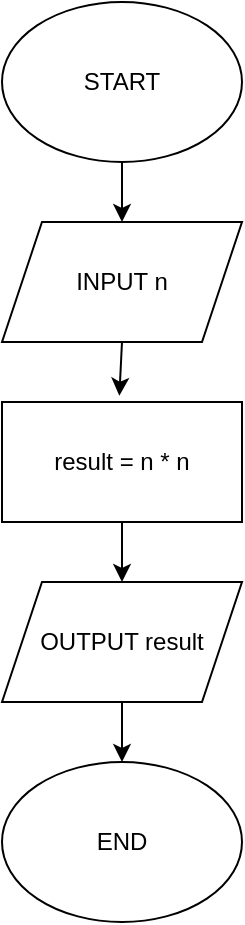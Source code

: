 <mxfile version="20.4.1" type="device" pages="3"><diagram id="N26r7YYwNenDCSTmuYvi" name="Page-1"><mxGraphModel dx="813" dy="454" grid="1" gridSize="10" guides="1" tooltips="1" connect="1" arrows="1" fold="1" page="1" pageScale="1" pageWidth="850" pageHeight="1100" math="0" shadow="0"><root><mxCell id="0"/><mxCell id="1" parent="0"/><mxCell id="WWglgUZ-CTJA3cGZzgaI-1" value="START" style="ellipse;whiteSpace=wrap;html=1;" vertex="1" parent="1"><mxGeometry x="350" y="100" width="120" height="80" as="geometry"/></mxCell><mxCell id="WWglgUZ-CTJA3cGZzgaI-2" value="INPUT n" style="shape=parallelogram;perimeter=parallelogramPerimeter;whiteSpace=wrap;html=1;fixedSize=1;" vertex="1" parent="1"><mxGeometry x="350" y="210" width="120" height="60" as="geometry"/></mxCell><mxCell id="WWglgUZ-CTJA3cGZzgaI-3" value="result = n * n" style="rounded=0;whiteSpace=wrap;html=1;" vertex="1" parent="1"><mxGeometry x="350" y="300" width="120" height="60" as="geometry"/></mxCell><mxCell id="WWglgUZ-CTJA3cGZzgaI-4" value="OUTPUT result" style="shape=parallelogram;perimeter=parallelogramPerimeter;whiteSpace=wrap;html=1;fixedSize=1;" vertex="1" parent="1"><mxGeometry x="350" y="390" width="120" height="60" as="geometry"/></mxCell><mxCell id="WWglgUZ-CTJA3cGZzgaI-5" value="END" style="ellipse;whiteSpace=wrap;html=1;" vertex="1" parent="1"><mxGeometry x="350" y="480" width="120" height="80" as="geometry"/></mxCell><mxCell id="WWglgUZ-CTJA3cGZzgaI-6" value="" style="endArrow=classic;html=1;rounded=0;exitX=0.5;exitY=1;exitDx=0;exitDy=0;entryX=0.5;entryY=0;entryDx=0;entryDy=0;" edge="1" parent="1" source="WWglgUZ-CTJA3cGZzgaI-1" target="WWglgUZ-CTJA3cGZzgaI-2"><mxGeometry width="50" height="50" relative="1" as="geometry"><mxPoint x="390" y="360" as="sourcePoint"/><mxPoint x="440" y="310" as="targetPoint"/></mxGeometry></mxCell><mxCell id="WWglgUZ-CTJA3cGZzgaI-7" value="" style="endArrow=classic;html=1;rounded=0;exitX=0.5;exitY=1;exitDx=0;exitDy=0;entryX=0.489;entryY=-0.052;entryDx=0;entryDy=0;entryPerimeter=0;" edge="1" parent="1" source="WWglgUZ-CTJA3cGZzgaI-2" target="WWglgUZ-CTJA3cGZzgaI-3"><mxGeometry width="50" height="50" relative="1" as="geometry"><mxPoint x="390" y="360" as="sourcePoint"/><mxPoint x="440" y="310" as="targetPoint"/></mxGeometry></mxCell><mxCell id="WWglgUZ-CTJA3cGZzgaI-8" value="" style="endArrow=classic;html=1;rounded=0;exitX=0.5;exitY=1;exitDx=0;exitDy=0;entryX=0.5;entryY=0;entryDx=0;entryDy=0;" edge="1" parent="1" source="WWglgUZ-CTJA3cGZzgaI-3" target="WWglgUZ-CTJA3cGZzgaI-4"><mxGeometry width="50" height="50" relative="1" as="geometry"><mxPoint x="390" y="360" as="sourcePoint"/><mxPoint x="440" y="310" as="targetPoint"/></mxGeometry></mxCell><mxCell id="WWglgUZ-CTJA3cGZzgaI-12" value="" style="endArrow=classic;html=1;rounded=0;exitX=0.5;exitY=1;exitDx=0;exitDy=0;entryX=0.5;entryY=0;entryDx=0;entryDy=0;" edge="1" parent="1" source="WWglgUZ-CTJA3cGZzgaI-4" target="WWglgUZ-CTJA3cGZzgaI-5"><mxGeometry width="50" height="50" relative="1" as="geometry"><mxPoint x="390" y="360" as="sourcePoint"/><mxPoint x="440" y="310" as="targetPoint"/></mxGeometry></mxCell></root></mxGraphModel></diagram><diagram id="x4un3EL6QC5W-TNYO7nQ" name="Page-2"><mxGraphModel dx="711" dy="397" grid="0" gridSize="10" guides="1" tooltips="1" connect="1" arrows="1" fold="1" page="0" pageScale="1" pageWidth="850" pageHeight="1100" math="0" shadow="0"><root><mxCell id="0"/><mxCell id="1" parent="0"/><mxCell id="9wVFlGnm0BqvLO869bX6-1" value="Nhập vào chiều dài, chiều rộng của hình chữ nhật. In ra chu vi, diện tích của hình chữ nhật đó" style="text;html=1;align=center;verticalAlign=middle;resizable=0;points=[];autosize=1;strokeColor=none;fillColor=none;" vertex="1" parent="1"><mxGeometry x="165" y="90" width="520" height="30" as="geometry"/></mxCell><mxCell id="T16-dOekh-3177Ey2Mc--1" value="START" style="ellipse;whiteSpace=wrap;html=1;" vertex="1" parent="1"><mxGeometry x="358" y="120" width="120" height="80" as="geometry"/></mxCell><mxCell id="T16-dOekh-3177Ey2Mc--2" value="INPUT chieuDai, chieuRong" style="shape=parallelogram;perimeter=parallelogramPerimeter;whiteSpace=wrap;html=1;fixedSize=1;" vertex="1" parent="1"><mxGeometry x="358" y="217" width="120" height="60" as="geometry"/></mxCell><mxCell id="T16-dOekh-3177Ey2Mc--3" value="chuVi = (chieuDai + chieuRong) * 2&lt;br&gt;dienTich = chieuDai * chieuRong" style="rounded=0;whiteSpace=wrap;html=1;" vertex="1" parent="1"><mxGeometry x="259.5" y="294" width="317" height="60" as="geometry"/></mxCell><mxCell id="T16-dOekh-3177Ey2Mc--4" value="OUTPUT chuVi, dienTich" style="shape=parallelogram;perimeter=parallelogramPerimeter;whiteSpace=wrap;html=1;fixedSize=1;" vertex="1" parent="1"><mxGeometry x="352" y="371" width="133" height="60" as="geometry"/></mxCell><mxCell id="T16-dOekh-3177Ey2Mc--5" value="END" style="ellipse;whiteSpace=wrap;html=1;" vertex="1" parent="1"><mxGeometry x="358.5" y="448" width="120" height="80" as="geometry"/></mxCell><mxCell id="T16-dOekh-3177Ey2Mc--6" value="" style="endArrow=classic;html=1;rounded=0;exitX=0.5;exitY=1;exitDx=0;exitDy=0;entryX=0.5;entryY=0;entryDx=0;entryDy=0;" edge="1" parent="1" source="T16-dOekh-3177Ey2Mc--1" target="T16-dOekh-3177Ey2Mc--2"><mxGeometry width="50" height="50" relative="1" as="geometry"><mxPoint x="350" y="346" as="sourcePoint"/><mxPoint x="400" y="296" as="targetPoint"/></mxGeometry></mxCell><mxCell id="T16-dOekh-3177Ey2Mc--7" value="" style="endArrow=classic;html=1;rounded=0;exitX=0.5;exitY=1;exitDx=0;exitDy=0;" edge="1" parent="1" source="T16-dOekh-3177Ey2Mc--2" target="T16-dOekh-3177Ey2Mc--3"><mxGeometry width="50" height="50" relative="1" as="geometry"><mxPoint x="350" y="346" as="sourcePoint"/><mxPoint x="400" y="296" as="targetPoint"/></mxGeometry></mxCell><mxCell id="T16-dOekh-3177Ey2Mc--8" value="" style="endArrow=classic;html=1;rounded=0;exitX=0.5;exitY=1;exitDx=0;exitDy=0;" edge="1" parent="1" source="T16-dOekh-3177Ey2Mc--3" target="T16-dOekh-3177Ey2Mc--4"><mxGeometry width="50" height="50" relative="1" as="geometry"><mxPoint x="350" y="346" as="sourcePoint"/><mxPoint x="400" y="296" as="targetPoint"/></mxGeometry></mxCell><mxCell id="T16-dOekh-3177Ey2Mc--9" value="" style="endArrow=classic;html=1;rounded=0;exitX=0.5;exitY=1;exitDx=0;exitDy=0;entryX=0.5;entryY=0;entryDx=0;entryDy=0;" edge="1" parent="1" source="T16-dOekh-3177Ey2Mc--4" target="T16-dOekh-3177Ey2Mc--5"><mxGeometry width="50" height="50" relative="1" as="geometry"><mxPoint x="350" y="346" as="sourcePoint"/><mxPoint x="400" y="296" as="targetPoint"/></mxGeometry></mxCell></root></mxGraphModel></diagram><diagram id="GvDx5OtsKS2rnX6mIWtl" name="Page-3"><mxGraphModel dx="1422" dy="794" grid="0" gridSize="10" guides="1" tooltips="1" connect="1" arrows="1" fold="1" page="0" pageScale="1" pageWidth="850" pageHeight="1100" math="0" shadow="0"><root><mxCell id="0"/><mxCell id="1" parent="0"/></root></mxGraphModel></diagram></mxfile>